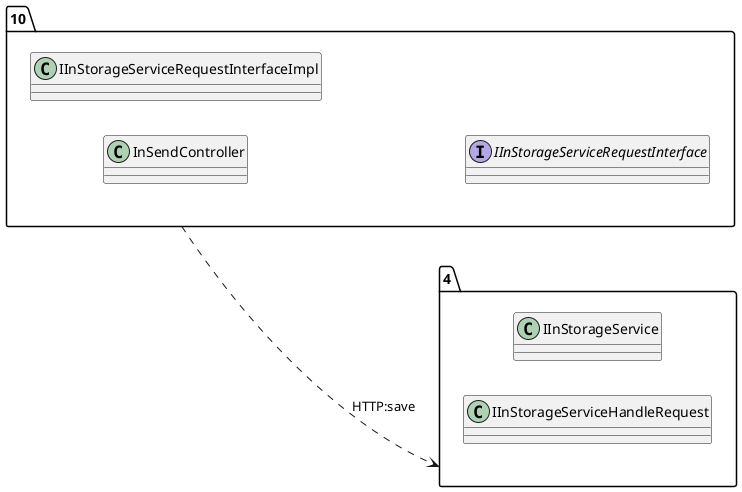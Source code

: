 @startuml 
allow_mixing
left to right direction
package "10"{
class InSendController
class IInStorageServiceRequestInterfaceImpl
interface IInStorageServiceRequestInterface

}
package "4"{
class IInStorageService
class IInStorageServiceHandleRequest

}
"10" ..> "4":HTTP:save
@enduml